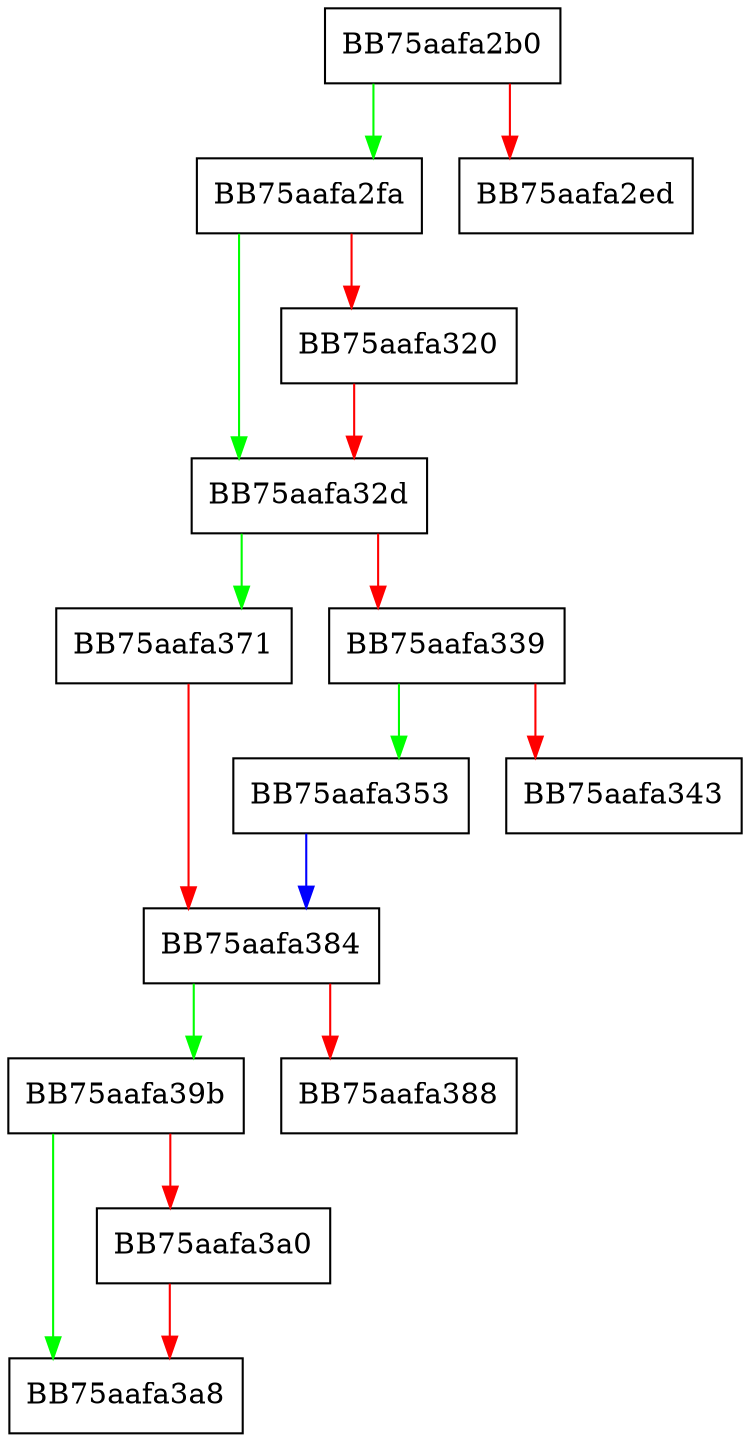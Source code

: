 digraph mp_lua_api_UfsSetMetadataStringA {
  node [shape="box"];
  graph [splines=ortho];
  BB75aafa2b0 -> BB75aafa2fa [color="green"];
  BB75aafa2b0 -> BB75aafa2ed [color="red"];
  BB75aafa2fa -> BB75aafa32d [color="green"];
  BB75aafa2fa -> BB75aafa320 [color="red"];
  BB75aafa320 -> BB75aafa32d [color="red"];
  BB75aafa32d -> BB75aafa371 [color="green"];
  BB75aafa32d -> BB75aafa339 [color="red"];
  BB75aafa339 -> BB75aafa353 [color="green"];
  BB75aafa339 -> BB75aafa343 [color="red"];
  BB75aafa353 -> BB75aafa384 [color="blue"];
  BB75aafa371 -> BB75aafa384 [color="red"];
  BB75aafa384 -> BB75aafa39b [color="green"];
  BB75aafa384 -> BB75aafa388 [color="red"];
  BB75aafa39b -> BB75aafa3a8 [color="green"];
  BB75aafa39b -> BB75aafa3a0 [color="red"];
  BB75aafa3a0 -> BB75aafa3a8 [color="red"];
}